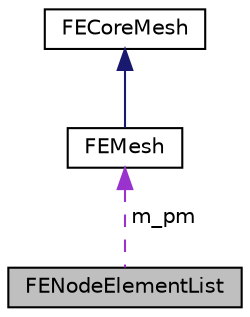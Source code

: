 digraph "FENodeElementList"
{
  edge [fontname="Helvetica",fontsize="10",labelfontname="Helvetica",labelfontsize="10"];
  node [fontname="Helvetica",fontsize="10",shape=record];
  Node1 [label="FENodeElementList",height=0.2,width=0.4,color="black", fillcolor="grey75", style="filled", fontcolor="black"];
  Node2 -> Node1 [dir="back",color="darkorchid3",fontsize="10",style="dashed",label=" m_pm" ,fontname="Helvetica"];
  Node2 [label="FEMesh",height=0.2,width=0.4,color="black", fillcolor="white", style="filled",URL="$class_f_e_mesh.html"];
  Node3 -> Node2 [dir="back",color="midnightblue",fontsize="10",style="solid",fontname="Helvetica"];
  Node3 [label="FECoreMesh",height=0.2,width=0.4,color="black", fillcolor="white", style="filled",URL="$class_f_e_core_mesh.html"];
}
